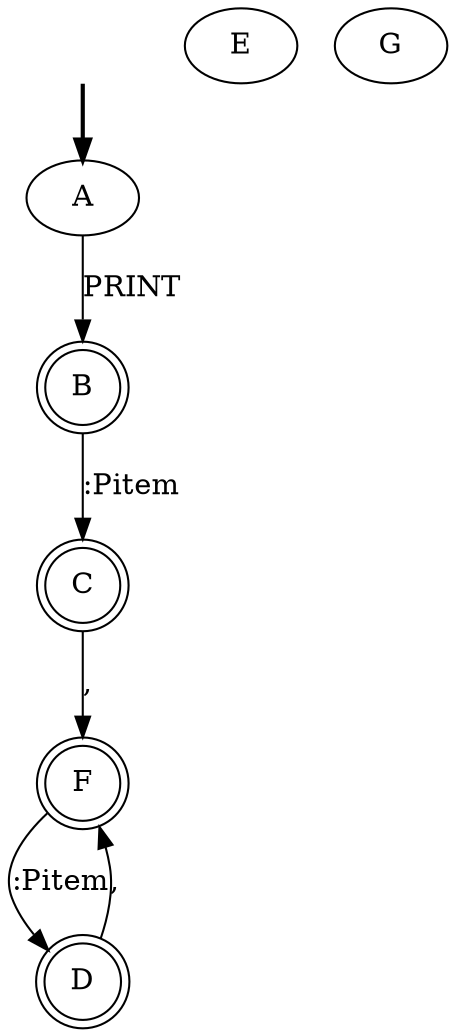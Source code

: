 digraph {
	fake [style=invisible]
	D [shape=doublecircle]
	B [shape=doublecircle]
	C [shape=doublecircle]
	F [shape=doublecircle]
	E
	G
	A [root=true]
	fake -> A [style=bold]
	A -> B [label=PRINT]
	B -> C [label=":Pitem"]
	C -> F [label=","]
	F -> D [label=":Pitem"]
	D -> F [label=","]
}
